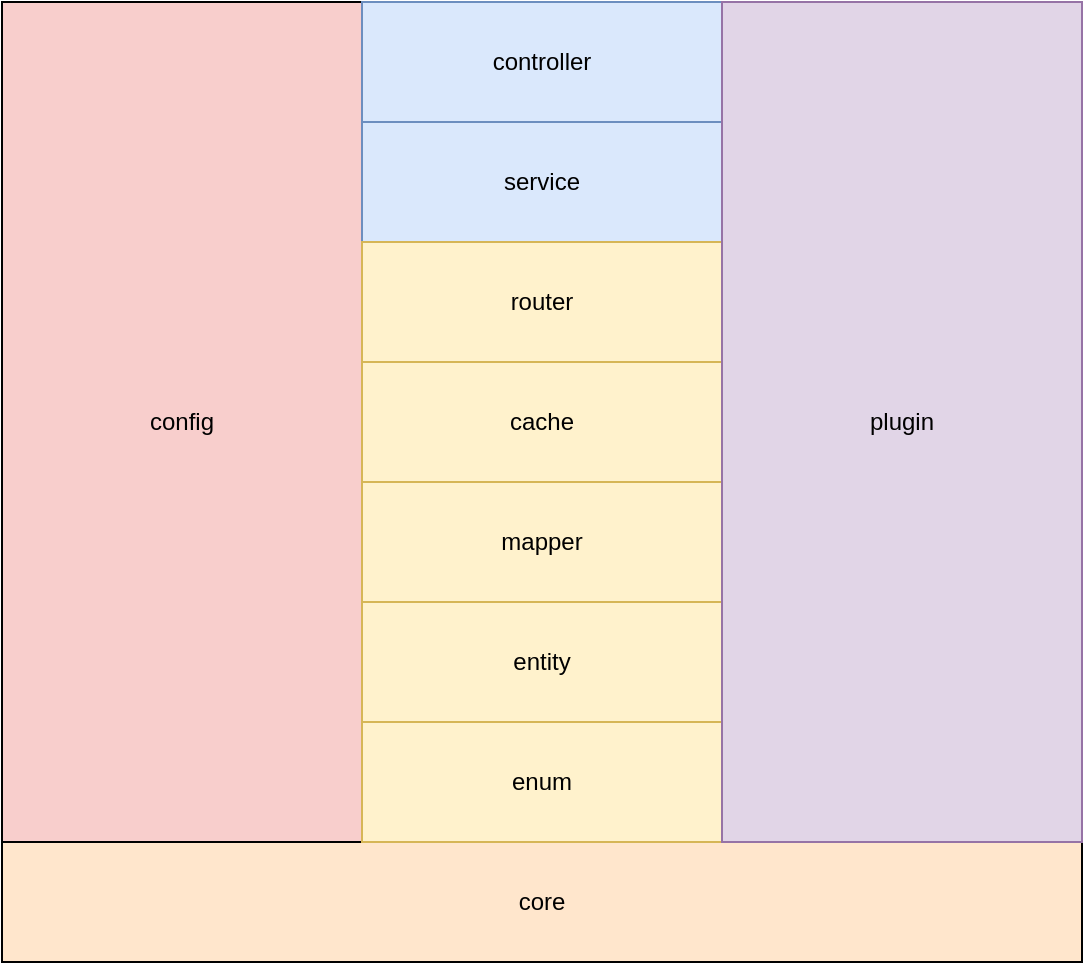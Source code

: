 <mxfile>
    <diagram id="JWI3mTaXbDVpzX2tzBYQ" name="Page-1">
        <mxGraphModel dx="1041" dy="617" grid="0" gridSize="10" guides="1" tooltips="1" connect="1" arrows="1" fold="1" page="1" pageScale="1" pageWidth="1920" pageHeight="1200" math="0" shadow="0">
            <root>
                <mxCell id="0"/>
                <mxCell id="1" parent="0"/>
                <mxCell id="2" value="core" style="rounded=0;whiteSpace=wrap;html=1;fillColor=#ffe6cc;" parent="1" vertex="1">
                    <mxGeometry x="740" y="642" width="540" height="60" as="geometry"/>
                </mxCell>
                <mxCell id="3" value="config" style="rounded=0;whiteSpace=wrap;html=1;fillColor=#f8cecc;" parent="1" vertex="1">
                    <mxGeometry x="740" y="222" width="180" height="420" as="geometry"/>
                </mxCell>
                <mxCell id="5" value="enum" style="rounded=0;whiteSpace=wrap;html=1;fillColor=#fff2cc;strokeColor=#d6b656;" parent="1" vertex="1">
                    <mxGeometry x="920" y="582" width="180" height="60" as="geometry"/>
                </mxCell>
                <mxCell id="6" value="entity" style="rounded=0;whiteSpace=wrap;html=1;fillColor=#fff2cc;strokeColor=#d6b656;" parent="1" vertex="1">
                    <mxGeometry x="920" y="522" width="180" height="60" as="geometry"/>
                </mxCell>
                <mxCell id="7" value="mapper" style="rounded=0;whiteSpace=wrap;html=1;fillColor=#fff2cc;strokeColor=#d6b656;" parent="1" vertex="1">
                    <mxGeometry x="920" y="462" width="180" height="60" as="geometry"/>
                </mxCell>
                <mxCell id="8" value="cache" style="rounded=0;whiteSpace=wrap;html=1;fillColor=#fff2cc;strokeColor=#d6b656;" parent="1" vertex="1">
                    <mxGeometry x="920" y="402" width="180" height="60" as="geometry"/>
                </mxCell>
                <mxCell id="10" value="service" style="rounded=0;whiteSpace=wrap;html=1;fillColor=#dae8fc;strokeColor=#6c8ebf;" parent="1" vertex="1">
                    <mxGeometry x="920" y="282" width="180" height="60" as="geometry"/>
                </mxCell>
                <mxCell id="11" value="controller" style="rounded=0;whiteSpace=wrap;html=1;fillColor=#dae8fc;strokeColor=#6c8ebf;" parent="1" vertex="1">
                    <mxGeometry x="920" y="222" width="180" height="60" as="geometry"/>
                </mxCell>
                <mxCell id="12" value="router" style="rounded=0;whiteSpace=wrap;html=1;fillColor=#fff2cc;strokeColor=#d6b656;" parent="1" vertex="1">
                    <mxGeometry x="920" y="342" width="180" height="60" as="geometry"/>
                </mxCell>
                <mxCell id="13" value="plugin" style="rounded=0;whiteSpace=wrap;html=1;fillColor=#e1d5e7;strokeColor=#9673a6;" parent="1" vertex="1">
                    <mxGeometry x="1100" y="222" width="180" height="420" as="geometry"/>
                </mxCell>
            </root>
        </mxGraphModel>
    </diagram>
</mxfile>